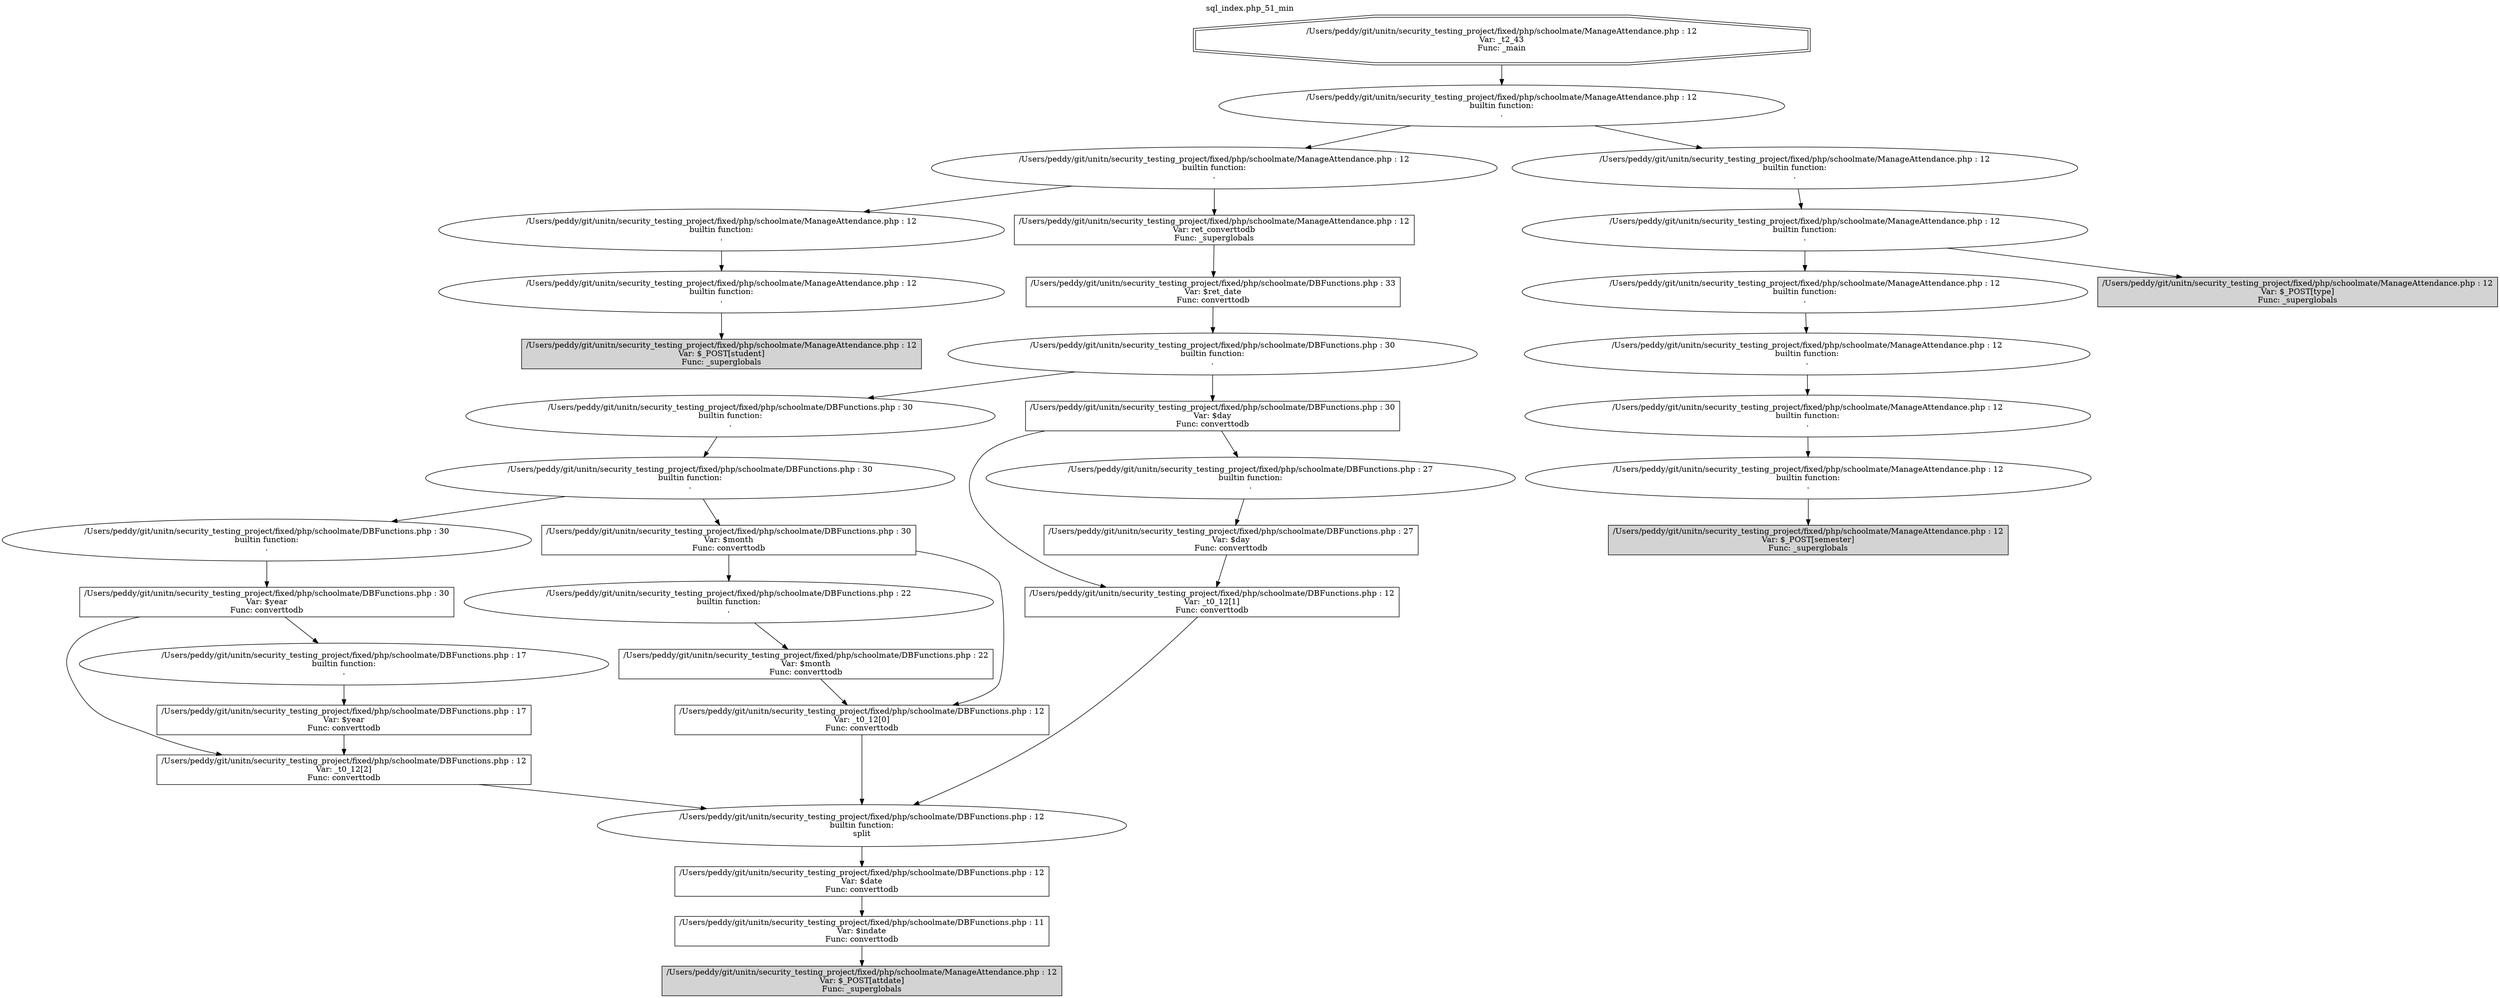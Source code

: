 digraph cfg {
  label="sql_index.php_51_min";
  labelloc=t;
  n1 [shape=doubleoctagon, label="/Users/peddy/git/unitn/security_testing_project/fixed/php/schoolmate/ManageAttendance.php : 12\nVar: _t2_43\nFunc: _main\n"];
  n2 [shape=ellipse, label="/Users/peddy/git/unitn/security_testing_project/fixed/php/schoolmate/ManageAttendance.php : 12\nbuiltin function:\n.\n"];
  n3 [shape=ellipse, label="/Users/peddy/git/unitn/security_testing_project/fixed/php/schoolmate/ManageAttendance.php : 12\nbuiltin function:\n.\n"];
  n4 [shape=ellipse, label="/Users/peddy/git/unitn/security_testing_project/fixed/php/schoolmate/ManageAttendance.php : 12\nbuiltin function:\n.\n"];
  n5 [shape=ellipse, label="/Users/peddy/git/unitn/security_testing_project/fixed/php/schoolmate/ManageAttendance.php : 12\nbuiltin function:\n.\n"];
  n6 [shape=box, label="/Users/peddy/git/unitn/security_testing_project/fixed/php/schoolmate/ManageAttendance.php : 12\nVar: $_POST[student]\nFunc: _superglobals\n",style=filled];
  n7 [shape=box, label="/Users/peddy/git/unitn/security_testing_project/fixed/php/schoolmate/ManageAttendance.php : 12\nVar: ret_converttodb\nFunc: _superglobals\n"];
  n8 [shape=box, label="/Users/peddy/git/unitn/security_testing_project/fixed/php/schoolmate/DBFunctions.php : 33\nVar: $ret_date\nFunc: converttodb\n"];
  n9 [shape=ellipse, label="/Users/peddy/git/unitn/security_testing_project/fixed/php/schoolmate/DBFunctions.php : 30\nbuiltin function:\n.\n"];
  n10 [shape=ellipse, label="/Users/peddy/git/unitn/security_testing_project/fixed/php/schoolmate/DBFunctions.php : 30\nbuiltin function:\n.\n"];
  n11 [shape=ellipse, label="/Users/peddy/git/unitn/security_testing_project/fixed/php/schoolmate/DBFunctions.php : 30\nbuiltin function:\n.\n"];
  n12 [shape=ellipse, label="/Users/peddy/git/unitn/security_testing_project/fixed/php/schoolmate/DBFunctions.php : 30\nbuiltin function:\n.\n"];
  n13 [shape=box, label="/Users/peddy/git/unitn/security_testing_project/fixed/php/schoolmate/DBFunctions.php : 30\nVar: $year\nFunc: converttodb\n"];
  n14 [shape=box, label="/Users/peddy/git/unitn/security_testing_project/fixed/php/schoolmate/DBFunctions.php : 12\nVar: _t0_12[2]\nFunc: converttodb\n"];
  n15 [shape=ellipse, label="/Users/peddy/git/unitn/security_testing_project/fixed/php/schoolmate/DBFunctions.php : 12\nbuiltin function:\nsplit\n"];
  n16 [shape=box, label="/Users/peddy/git/unitn/security_testing_project/fixed/php/schoolmate/DBFunctions.php : 12\nVar: $date\nFunc: converttodb\n"];
  n17 [shape=box, label="/Users/peddy/git/unitn/security_testing_project/fixed/php/schoolmate/DBFunctions.php : 11\nVar: $indate\nFunc: converttodb\n"];
  n18 [shape=box, label="/Users/peddy/git/unitn/security_testing_project/fixed/php/schoolmate/ManageAttendance.php : 12\nVar: $_POST[attdate]\nFunc: _superglobals\n",style=filled];
  n19 [shape=ellipse, label="/Users/peddy/git/unitn/security_testing_project/fixed/php/schoolmate/DBFunctions.php : 17\nbuiltin function:\n.\n"];
  n20 [shape=box, label="/Users/peddy/git/unitn/security_testing_project/fixed/php/schoolmate/DBFunctions.php : 17\nVar: $year\nFunc: converttodb\n"];
  n21 [shape=box, label="/Users/peddy/git/unitn/security_testing_project/fixed/php/schoolmate/DBFunctions.php : 30\nVar: $month\nFunc: converttodb\n"];
  n22 [shape=ellipse, label="/Users/peddy/git/unitn/security_testing_project/fixed/php/schoolmate/DBFunctions.php : 22\nbuiltin function:\n.\n"];
  n23 [shape=box, label="/Users/peddy/git/unitn/security_testing_project/fixed/php/schoolmate/DBFunctions.php : 22\nVar: $month\nFunc: converttodb\n"];
  n24 [shape=box, label="/Users/peddy/git/unitn/security_testing_project/fixed/php/schoolmate/DBFunctions.php : 12\nVar: _t0_12[0]\nFunc: converttodb\n"];
  n25 [shape=box, label="/Users/peddy/git/unitn/security_testing_project/fixed/php/schoolmate/DBFunctions.php : 30\nVar: $day\nFunc: converttodb\n"];
  n26 [shape=box, label="/Users/peddy/git/unitn/security_testing_project/fixed/php/schoolmate/DBFunctions.php : 12\nVar: _t0_12[1]\nFunc: converttodb\n"];
  n27 [shape=ellipse, label="/Users/peddy/git/unitn/security_testing_project/fixed/php/schoolmate/DBFunctions.php : 27\nbuiltin function:\n.\n"];
  n28 [shape=box, label="/Users/peddy/git/unitn/security_testing_project/fixed/php/schoolmate/DBFunctions.php : 27\nVar: $day\nFunc: converttodb\n"];
  n29 [shape=ellipse, label="/Users/peddy/git/unitn/security_testing_project/fixed/php/schoolmate/ManageAttendance.php : 12\nbuiltin function:\n.\n"];
  n30 [shape=ellipse, label="/Users/peddy/git/unitn/security_testing_project/fixed/php/schoolmate/ManageAttendance.php : 12\nbuiltin function:\n.\n"];
  n31 [shape=ellipse, label="/Users/peddy/git/unitn/security_testing_project/fixed/php/schoolmate/ManageAttendance.php : 12\nbuiltin function:\n.\n"];
  n32 [shape=ellipse, label="/Users/peddy/git/unitn/security_testing_project/fixed/php/schoolmate/ManageAttendance.php : 12\nbuiltin function:\n.\n"];
  n33 [shape=ellipse, label="/Users/peddy/git/unitn/security_testing_project/fixed/php/schoolmate/ManageAttendance.php : 12\nbuiltin function:\n.\n"];
  n34 [shape=ellipse, label="/Users/peddy/git/unitn/security_testing_project/fixed/php/schoolmate/ManageAttendance.php : 12\nbuiltin function:\n.\n"];
  n35 [shape=box, label="/Users/peddy/git/unitn/security_testing_project/fixed/php/schoolmate/ManageAttendance.php : 12\nVar: $_POST[semester]\nFunc: _superglobals\n",style=filled];
  n36 [shape=box, label="/Users/peddy/git/unitn/security_testing_project/fixed/php/schoolmate/ManageAttendance.php : 12\nVar: $_POST[type]\nFunc: _superglobals\n",style=filled];
  n1 -> n2;
  n2 -> n3;
  n2 -> n29;
  n3 -> n4;
  n3 -> n7;
  n4 -> n5;
  n5 -> n6;
  n7 -> n8;
  n8 -> n9;
  n9 -> n10;
  n9 -> n25;
  n10 -> n11;
  n11 -> n12;
  n11 -> n21;
  n12 -> n13;
  n13 -> n14;
  n13 -> n19;
  n14 -> n15;
  n15 -> n16;
  n16 -> n17;
  n17 -> n18;
  n19 -> n20;
  n20 -> n14;
  n21 -> n22;
  n21 -> n24;
  n22 -> n23;
  n23 -> n24;
  n24 -> n15;
  n25 -> n26;
  n25 -> n27;
  n26 -> n15;
  n27 -> n28;
  n28 -> n26;
  n29 -> n30;
  n30 -> n31;
  n30 -> n36;
  n31 -> n32;
  n32 -> n33;
  n33 -> n34;
  n34 -> n35;
}
